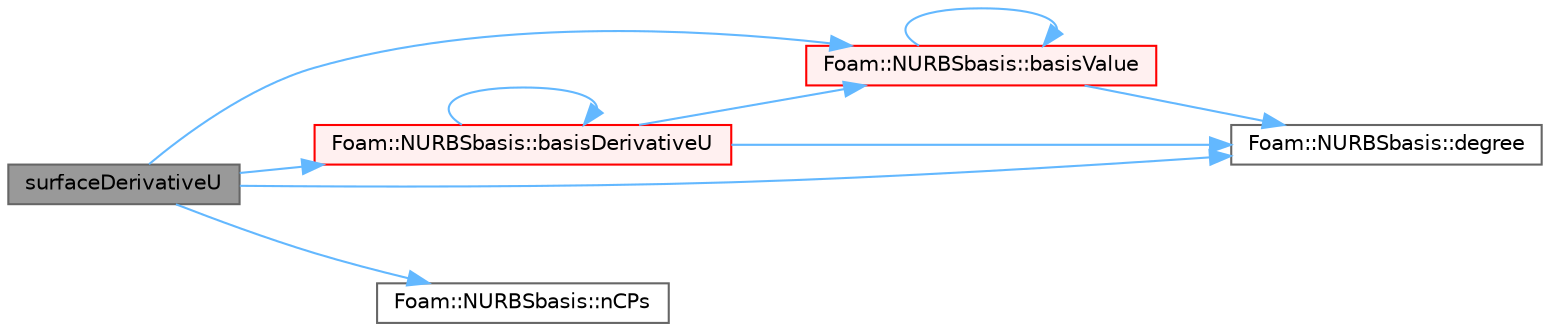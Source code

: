digraph "surfaceDerivativeU"
{
 // LATEX_PDF_SIZE
  bgcolor="transparent";
  edge [fontname=Helvetica,fontsize=10,labelfontname=Helvetica,labelfontsize=10];
  node [fontname=Helvetica,fontsize=10,shape=box,height=0.2,width=0.4];
  rankdir="LR";
  Node1 [id="Node000001",label="surfaceDerivativeU",height=0.2,width=0.4,color="gray40", fillcolor="grey60", style="filled", fontcolor="black",tooltip=" "];
  Node1 -> Node2 [id="edge1_Node000001_Node000002",color="steelblue1",style="solid",tooltip=" "];
  Node2 [id="Node000002",label="Foam::NURBSbasis::basisDerivativeU",height=0.2,width=0.4,color="red", fillcolor="#FFF0F0", style="filled",URL="$classFoam_1_1NURBSbasis.html#a16eb84fed3378724e32df4172c549812",tooltip=" "];
  Node2 -> Node2 [id="edge2_Node000002_Node000002",color="steelblue1",style="solid",tooltip=" "];
  Node2 -> Node3 [id="edge3_Node000002_Node000003",color="steelblue1",style="solid",tooltip=" "];
  Node3 [id="Node000003",label="Foam::NURBSbasis::basisValue",height=0.2,width=0.4,color="red", fillcolor="#FFF0F0", style="filled",URL="$classFoam_1_1NURBSbasis.html#a98ebe833695a8186a1264fbe881fb2bd",tooltip=" "];
  Node3 -> Node3 [id="edge4_Node000003_Node000003",color="steelblue1",style="solid",tooltip=" "];
  Node3 -> Node5 [id="edge5_Node000003_Node000005",color="steelblue1",style="solid",tooltip=" "];
  Node5 [id="Node000005",label="Foam::NURBSbasis::degree",height=0.2,width=0.4,color="grey40", fillcolor="white", style="filled",URL="$classFoam_1_1NURBSbasis.html#a9023e3582ccee9743e275232a754eb48",tooltip=" "];
  Node2 -> Node5 [id="edge6_Node000002_Node000005",color="steelblue1",style="solid",tooltip=" "];
  Node1 -> Node3 [id="edge7_Node000001_Node000003",color="steelblue1",style="solid",tooltip=" "];
  Node1 -> Node5 [id="edge8_Node000001_Node000005",color="steelblue1",style="solid",tooltip=" "];
  Node1 -> Node6 [id="edge9_Node000001_Node000006",color="steelblue1",style="solid",tooltip=" "];
  Node6 [id="Node000006",label="Foam::NURBSbasis::nCPs",height=0.2,width=0.4,color="grey40", fillcolor="white", style="filled",URL="$classFoam_1_1NURBSbasis.html#a2780650ef4e82bb6e87a6a21892eec99",tooltip=" "];
}
